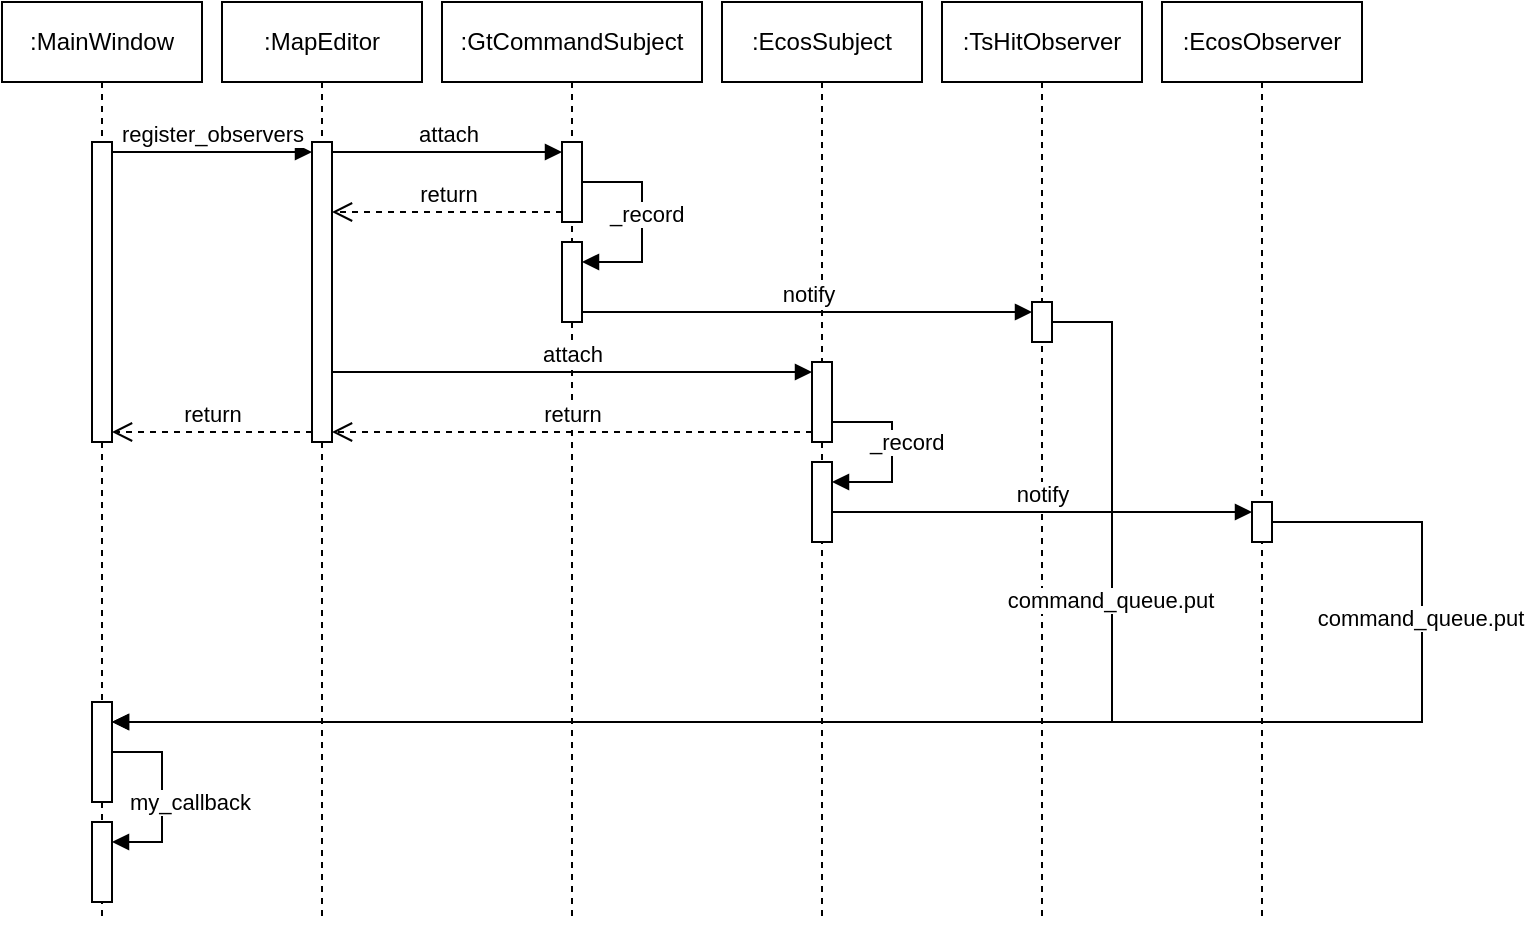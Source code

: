 <mxfile version="23.1.4" type="github">
  <diagram name="Page-1" id="BKqDx57j0ZqPQsNzVKFr">
    <mxGraphModel dx="2058" dy="1103" grid="1" gridSize="10" guides="1" tooltips="1" connect="1" arrows="1" fold="1" page="1" pageScale="1" pageWidth="850" pageHeight="1100" math="0" shadow="0">
      <root>
        <mxCell id="0" />
        <mxCell id="1" parent="0" />
        <mxCell id="saX4zRUi23e5ykmQ4rgG-1" value=":MainWindow" style="shape=umlLifeline;perimeter=lifelinePerimeter;whiteSpace=wrap;html=1;container=1;dropTarget=0;collapsible=0;recursiveResize=0;outlineConnect=0;portConstraint=eastwest;newEdgeStyle={&quot;curved&quot;:0,&quot;rounded&quot;:0};" vertex="1" parent="1">
          <mxGeometry x="40" y="40" width="100" height="460" as="geometry" />
        </mxCell>
        <mxCell id="saX4zRUi23e5ykmQ4rgG-8" value="" style="html=1;points=[[0,0,0,0,5],[0,1,0,0,-5],[1,0,0,0,5],[1,1,0,0,-5]];perimeter=orthogonalPerimeter;outlineConnect=0;targetShapes=umlLifeline;portConstraint=eastwest;newEdgeStyle={&quot;curved&quot;:0,&quot;rounded&quot;:0};" vertex="1" parent="saX4zRUi23e5ykmQ4rgG-1">
          <mxGeometry x="45" y="70" width="10" height="150" as="geometry" />
        </mxCell>
        <mxCell id="saX4zRUi23e5ykmQ4rgG-23" value="" style="html=1;points=[[0,0,0,0,5],[0,1,0,0,-5],[1,0,0,0,5],[1,1,0,0,-5]];perimeter=orthogonalPerimeter;outlineConnect=0;targetShapes=umlLifeline;portConstraint=eastwest;newEdgeStyle={&quot;curved&quot;:0,&quot;rounded&quot;:0};" vertex="1" parent="saX4zRUi23e5ykmQ4rgG-1">
          <mxGeometry x="45" y="350" width="10" height="50" as="geometry" />
        </mxCell>
        <mxCell id="saX4zRUi23e5ykmQ4rgG-34" value="" style="html=1;points=[[0,0,0,0,5],[0,1,0,0,-5],[1,0,0,0,5],[1,1,0,0,-5]];perimeter=orthogonalPerimeter;outlineConnect=0;targetShapes=umlLifeline;portConstraint=eastwest;newEdgeStyle={&quot;curved&quot;:0,&quot;rounded&quot;:0};" vertex="1" parent="saX4zRUi23e5ykmQ4rgG-1">
          <mxGeometry x="45" y="410" width="10" height="40" as="geometry" />
        </mxCell>
        <mxCell id="saX4zRUi23e5ykmQ4rgG-35" value="my_callback" style="html=1;align=left;spacingLeft=2;endArrow=block;rounded=0;edgeStyle=orthogonalEdgeStyle;curved=0;rounded=0;" edge="1" target="saX4zRUi23e5ykmQ4rgG-34" parent="saX4zRUi23e5ykmQ4rgG-1" source="saX4zRUi23e5ykmQ4rgG-23">
          <mxGeometry x="0.895" y="-20" relative="1" as="geometry">
            <mxPoint x="50" y="390" as="sourcePoint" />
            <Array as="points">
              <mxPoint x="80" y="375" />
              <mxPoint x="80" y="420" />
            </Array>
            <mxPoint as="offset" />
          </mxGeometry>
        </mxCell>
        <mxCell id="saX4zRUi23e5ykmQ4rgG-2" value=":MapEditor" style="shape=umlLifeline;perimeter=lifelinePerimeter;whiteSpace=wrap;html=1;container=1;dropTarget=0;collapsible=0;recursiveResize=0;outlineConnect=0;portConstraint=eastwest;newEdgeStyle={&quot;curved&quot;:0,&quot;rounded&quot;:0};" vertex="1" parent="1">
          <mxGeometry x="150" y="40" width="100" height="460" as="geometry" />
        </mxCell>
        <mxCell id="saX4zRUi23e5ykmQ4rgG-5" value="" style="html=1;points=[[0,0,0,0,5],[0,1,0,0,-5],[1,0,0,0,5],[1,1,0,0,-5]];perimeter=orthogonalPerimeter;outlineConnect=0;targetShapes=umlLifeline;portConstraint=eastwest;newEdgeStyle={&quot;curved&quot;:0,&quot;rounded&quot;:0};" vertex="1" parent="saX4zRUi23e5ykmQ4rgG-2">
          <mxGeometry x="45" y="70" width="10" height="150" as="geometry" />
        </mxCell>
        <mxCell id="saX4zRUi23e5ykmQ4rgG-3" value=":GtCommandSubject" style="shape=umlLifeline;perimeter=lifelinePerimeter;whiteSpace=wrap;html=1;container=1;dropTarget=0;collapsible=0;recursiveResize=0;outlineConnect=0;portConstraint=eastwest;newEdgeStyle={&quot;curved&quot;:0,&quot;rounded&quot;:0};" vertex="1" parent="1">
          <mxGeometry x="260" y="40" width="130" height="460" as="geometry" />
        </mxCell>
        <mxCell id="saX4zRUi23e5ykmQ4rgG-9" value="" style="html=1;points=[[0,0,0,0,5],[0,1,0,0,-5],[1,0,0,0,5],[1,1,0,0,-5]];perimeter=orthogonalPerimeter;outlineConnect=0;targetShapes=umlLifeline;portConstraint=eastwest;newEdgeStyle={&quot;curved&quot;:0,&quot;rounded&quot;:0};" vertex="1" parent="saX4zRUi23e5ykmQ4rgG-3">
          <mxGeometry x="60" y="70" width="10" height="40" as="geometry" />
        </mxCell>
        <mxCell id="saX4zRUi23e5ykmQ4rgG-18" value="" style="html=1;points=[[0,0,0,0,5],[0,1,0,0,-5],[1,0,0,0,5],[1,1,0,0,-5]];perimeter=orthogonalPerimeter;outlineConnect=0;targetShapes=umlLifeline;portConstraint=eastwest;newEdgeStyle={&quot;curved&quot;:0,&quot;rounded&quot;:0};" vertex="1" parent="saX4zRUi23e5ykmQ4rgG-3">
          <mxGeometry x="60" y="120" width="10" height="40" as="geometry" />
        </mxCell>
        <mxCell id="saX4zRUi23e5ykmQ4rgG-19" value="_record" style="html=1;align=left;spacingLeft=2;endArrow=block;rounded=0;edgeStyle=orthogonalEdgeStyle;curved=0;rounded=0;" edge="1" target="saX4zRUi23e5ykmQ4rgG-18" parent="saX4zRUi23e5ykmQ4rgG-3" source="saX4zRUi23e5ykmQ4rgG-9">
          <mxGeometry x="-0.091" y="-20" relative="1" as="geometry">
            <mxPoint x="70" y="110" as="sourcePoint" />
            <Array as="points">
              <mxPoint x="100" y="90" />
              <mxPoint x="100" y="130" />
            </Array>
            <mxPoint as="offset" />
          </mxGeometry>
        </mxCell>
        <mxCell id="saX4zRUi23e5ykmQ4rgG-4" value=":EcosSubject" style="shape=umlLifeline;perimeter=lifelinePerimeter;whiteSpace=wrap;html=1;container=1;dropTarget=0;collapsible=0;recursiveResize=0;outlineConnect=0;portConstraint=eastwest;newEdgeStyle={&quot;curved&quot;:0,&quot;rounded&quot;:0};" vertex="1" parent="1">
          <mxGeometry x="400" y="40" width="100" height="460" as="geometry" />
        </mxCell>
        <mxCell id="saX4zRUi23e5ykmQ4rgG-12" value="" style="html=1;points=[[0,0,0,0,5],[0,1,0,0,-5],[1,0,0,0,5],[1,1,0,0,-5]];perimeter=orthogonalPerimeter;outlineConnect=0;targetShapes=umlLifeline;portConstraint=eastwest;newEdgeStyle={&quot;curved&quot;:0,&quot;rounded&quot;:0};" vertex="1" parent="saX4zRUi23e5ykmQ4rgG-4">
          <mxGeometry x="45" y="180" width="10" height="40" as="geometry" />
        </mxCell>
        <mxCell id="saX4zRUi23e5ykmQ4rgG-27" value="" style="html=1;points=[[0,0,0,0,5],[0,1,0,0,-5],[1,0,0,0,5],[1,1,0,0,-5]];perimeter=orthogonalPerimeter;outlineConnect=0;targetShapes=umlLifeline;portConstraint=eastwest;newEdgeStyle={&quot;curved&quot;:0,&quot;rounded&quot;:0};" vertex="1" parent="saX4zRUi23e5ykmQ4rgG-4">
          <mxGeometry x="45" y="230" width="10" height="40" as="geometry" />
        </mxCell>
        <mxCell id="saX4zRUi23e5ykmQ4rgG-28" value="_record" style="html=1;align=left;spacingLeft=2;endArrow=block;rounded=0;edgeStyle=orthogonalEdgeStyle;curved=0;rounded=0;" edge="1" target="saX4zRUi23e5ykmQ4rgG-27" parent="saX4zRUi23e5ykmQ4rgG-4">
          <mxGeometry x="-0.667" y="-10" relative="1" as="geometry">
            <mxPoint x="55" y="210" as="sourcePoint" />
            <Array as="points">
              <mxPoint x="85" y="240" />
            </Array>
            <mxPoint as="offset" />
          </mxGeometry>
        </mxCell>
        <mxCell id="saX4zRUi23e5ykmQ4rgG-6" value="register_observers" style="html=1;verticalAlign=bottom;endArrow=block;curved=0;rounded=0;entryX=0;entryY=0;entryDx=0;entryDy=5;exitX=1;exitY=0;exitDx=0;exitDy=5;exitPerimeter=0;" edge="1" target="saX4zRUi23e5ykmQ4rgG-5" parent="1" source="saX4zRUi23e5ykmQ4rgG-8">
          <mxGeometry relative="1" as="geometry">
            <mxPoint x="100" y="115" as="sourcePoint" />
          </mxGeometry>
        </mxCell>
        <mxCell id="saX4zRUi23e5ykmQ4rgG-7" value="return" style="html=1;verticalAlign=bottom;endArrow=open;dashed=1;endSize=8;curved=0;rounded=0;exitX=0;exitY=1;exitDx=0;exitDy=-5;entryX=1;entryY=1;entryDx=0;entryDy=-5;entryPerimeter=0;" edge="1" source="saX4zRUi23e5ykmQ4rgG-5" parent="1" target="saX4zRUi23e5ykmQ4rgG-8">
          <mxGeometry relative="1" as="geometry">
            <mxPoint x="125" y="185" as="targetPoint" />
          </mxGeometry>
        </mxCell>
        <mxCell id="saX4zRUi23e5ykmQ4rgG-11" value="return" style="html=1;verticalAlign=bottom;endArrow=open;dashed=1;endSize=8;curved=0;rounded=0;exitX=0;exitY=1;exitDx=0;exitDy=-5;" edge="1" source="saX4zRUi23e5ykmQ4rgG-9" parent="1" target="saX4zRUi23e5ykmQ4rgG-5">
          <mxGeometry relative="1" as="geometry">
            <mxPoint x="250" y="185" as="targetPoint" />
          </mxGeometry>
        </mxCell>
        <mxCell id="saX4zRUi23e5ykmQ4rgG-10" value="attach" style="html=1;verticalAlign=bottom;endArrow=block;curved=0;rounded=0;entryX=0;entryY=0;entryDx=0;entryDy=5;" edge="1" target="saX4zRUi23e5ykmQ4rgG-9" parent="1" source="saX4zRUi23e5ykmQ4rgG-5">
          <mxGeometry relative="1" as="geometry">
            <mxPoint x="210" y="115" as="sourcePoint" />
          </mxGeometry>
        </mxCell>
        <mxCell id="saX4zRUi23e5ykmQ4rgG-13" value="attach" style="html=1;verticalAlign=bottom;endArrow=block;curved=0;rounded=0;entryX=0;entryY=0;entryDx=0;entryDy=5;" edge="1" target="saX4zRUi23e5ykmQ4rgG-12" parent="1" source="saX4zRUi23e5ykmQ4rgG-5">
          <mxGeometry relative="1" as="geometry">
            <mxPoint x="220" y="175" as="sourcePoint" />
            <mxPoint as="offset" />
          </mxGeometry>
        </mxCell>
        <mxCell id="saX4zRUi23e5ykmQ4rgG-14" value="return" style="html=1;verticalAlign=bottom;endArrow=open;dashed=1;endSize=8;curved=0;rounded=0;exitX=0;exitY=1;exitDx=0;exitDy=-5;" edge="1" source="saX4zRUi23e5ykmQ4rgG-12" parent="1" target="saX4zRUi23e5ykmQ4rgG-5">
          <mxGeometry relative="1" as="geometry">
            <mxPoint x="210" y="205" as="targetPoint" />
          </mxGeometry>
        </mxCell>
        <mxCell id="saX4zRUi23e5ykmQ4rgG-15" value=":TsHitObserver" style="shape=umlLifeline;whiteSpace=wrap;html=1;container=1;dropTarget=0;collapsible=0;recursiveResize=0;outlineConnect=0;portConstraint=eastwest;newEdgeStyle={&quot;curved&quot;:0,&quot;rounded&quot;:0};points=[[0,0,0,0,5],[0,1,0,0,-5],[1,0,0,0,5],[1,1,0,0,-5]];perimeter=rectanglePerimeter;targetShapes=umlLifeline;participant=label;" vertex="1" parent="1">
          <mxGeometry x="510" y="40" width="100" height="460" as="geometry" />
        </mxCell>
        <mxCell id="saX4zRUi23e5ykmQ4rgG-20" value="" style="html=1;points=[[0,0,0,0,5],[0,1,0,0,-5],[1,0,0,0,5],[1,1,0,0,-5]];perimeter=orthogonalPerimeter;outlineConnect=0;targetShapes=umlLifeline;portConstraint=eastwest;newEdgeStyle={&quot;curved&quot;:0,&quot;rounded&quot;:0};" vertex="1" parent="saX4zRUi23e5ykmQ4rgG-15">
          <mxGeometry x="45" y="150" width="10" height="20" as="geometry" />
        </mxCell>
        <mxCell id="saX4zRUi23e5ykmQ4rgG-21" value="notify" style="html=1;verticalAlign=bottom;endArrow=block;curved=0;rounded=0;entryX=0;entryY=0;entryDx=0;entryDy=5;" edge="1" target="saX4zRUi23e5ykmQ4rgG-20" parent="1" source="saX4zRUi23e5ykmQ4rgG-18">
          <mxGeometry relative="1" as="geometry">
            <mxPoint x="485" y="195" as="sourcePoint" />
          </mxGeometry>
        </mxCell>
        <mxCell id="saX4zRUi23e5ykmQ4rgG-24" value="" style="html=1;align=left;spacingLeft=2;endArrow=block;rounded=0;edgeStyle=orthogonalEdgeStyle;curved=0;rounded=0;exitX=1;exitY=1;exitDx=0;exitDy=-5;exitPerimeter=0;" edge="1" target="saX4zRUi23e5ykmQ4rgG-23" parent="1" source="saX4zRUi23e5ykmQ4rgG-20">
          <mxGeometry relative="1" as="geometry">
            <mxPoint x="565" y="220" as="sourcePoint" />
            <Array as="points">
              <mxPoint x="565" y="200" />
              <mxPoint x="595" y="200" />
              <mxPoint x="595" y="400" />
            </Array>
          </mxGeometry>
        </mxCell>
        <mxCell id="saX4zRUi23e5ykmQ4rgG-25" value="command_queue.put" style="edgeLabel;html=1;align=center;verticalAlign=middle;resizable=0;points=[];" vertex="1" connectable="0" parent="saX4zRUi23e5ykmQ4rgG-24">
          <mxGeometry x="-0.718" y="-1" relative="1" as="geometry">
            <mxPoint y="70" as="offset" />
          </mxGeometry>
        </mxCell>
        <mxCell id="saX4zRUi23e5ykmQ4rgG-26" value=":EcosObserver" style="shape=umlLifeline;perimeter=lifelinePerimeter;whiteSpace=wrap;html=1;container=1;dropTarget=0;collapsible=0;recursiveResize=0;outlineConnect=0;portConstraint=eastwest;newEdgeStyle={&quot;curved&quot;:0,&quot;rounded&quot;:0};" vertex="1" parent="1">
          <mxGeometry x="620" y="40" width="100" height="460" as="geometry" />
        </mxCell>
        <mxCell id="saX4zRUi23e5ykmQ4rgG-29" value="" style="html=1;points=[[0,0,0,0,5],[0,1,0,0,-5],[1,0,0,0,5],[1,1,0,0,-5]];perimeter=orthogonalPerimeter;outlineConnect=0;targetShapes=umlLifeline;portConstraint=eastwest;newEdgeStyle={&quot;curved&quot;:0,&quot;rounded&quot;:0};" vertex="1" parent="saX4zRUi23e5ykmQ4rgG-26">
          <mxGeometry x="45" y="250" width="10" height="20" as="geometry" />
        </mxCell>
        <mxCell id="saX4zRUi23e5ykmQ4rgG-30" value="notify" style="html=1;verticalAlign=bottom;endArrow=block;curved=0;rounded=0;entryX=0;entryY=0;entryDx=0;entryDy=5;" edge="1" target="saX4zRUi23e5ykmQ4rgG-29" parent="1" source="saX4zRUi23e5ykmQ4rgG-27">
          <mxGeometry relative="1" as="geometry">
            <mxPoint x="595" y="315" as="sourcePoint" />
          </mxGeometry>
        </mxCell>
        <mxCell id="saX4zRUi23e5ykmQ4rgG-32" value="" style="html=1;align=left;spacingLeft=2;endArrow=block;rounded=0;edgeStyle=orthogonalEdgeStyle;curved=0;rounded=0;" edge="1" parent="1" source="saX4zRUi23e5ykmQ4rgG-29" target="saX4zRUi23e5ykmQ4rgG-23">
          <mxGeometry relative="1" as="geometry">
            <mxPoint x="680" y="310" as="sourcePoint" />
            <Array as="points">
              <mxPoint x="750" y="300" />
              <mxPoint x="750" y="400" />
            </Array>
            <mxPoint x="105" y="500" as="targetPoint" />
          </mxGeometry>
        </mxCell>
        <mxCell id="saX4zRUi23e5ykmQ4rgG-33" value="command_queue.put" style="edgeLabel;html=1;align=center;verticalAlign=middle;resizable=0;points=[];" vertex="1" connectable="0" parent="saX4zRUi23e5ykmQ4rgG-32">
          <mxGeometry x="-0.718" y="-1" relative="1" as="geometry">
            <mxPoint y="6" as="offset" />
          </mxGeometry>
        </mxCell>
      </root>
    </mxGraphModel>
  </diagram>
</mxfile>
